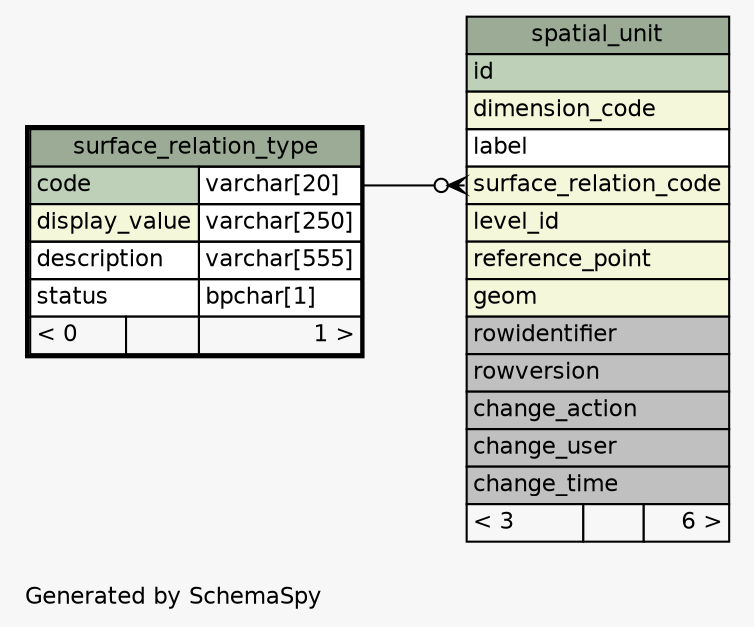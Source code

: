 // dot 2.36.0 on Windows 7 6.1
// SchemaSpy rev 590
digraph "oneDegreeRelationshipsDiagram" {
  graph [
    rankdir="RL"
    bgcolor="#f7f7f7"
    label="\nGenerated by SchemaSpy"
    labeljust="l"
    nodesep="0.18"
    ranksep="0.46"
    fontname="Helvetica"
    fontsize="11"
  ];
  node [
    fontname="Helvetica"
    fontsize="11"
    shape="plaintext"
  ];
  edge [
    arrowsize="0.8"
  ];
  "spatial_unit":"surface_relation_code":w -> "surface_relation_type":"code.type":e [arrowhead=none dir=back arrowtail=crowodot];
  "spatial_unit" [
    label=<
    <TABLE BORDER="0" CELLBORDER="1" CELLSPACING="0" BGCOLOR="#ffffff">
      <TR><TD COLSPAN="3" BGCOLOR="#9bab96" ALIGN="CENTER">spatial_unit</TD></TR>
      <TR><TD PORT="id" COLSPAN="3" BGCOLOR="#bed1b8" ALIGN="LEFT">id</TD></TR>
      <TR><TD PORT="dimension_code" COLSPAN="3" BGCOLOR="#f4f7da" ALIGN="LEFT">dimension_code</TD></TR>
      <TR><TD PORT="label" COLSPAN="3" ALIGN="LEFT">label</TD></TR>
      <TR><TD PORT="surface_relation_code" COLSPAN="3" BGCOLOR="#f4f7da" ALIGN="LEFT">surface_relation_code</TD></TR>
      <TR><TD PORT="level_id" COLSPAN="3" BGCOLOR="#f4f7da" ALIGN="LEFT">level_id</TD></TR>
      <TR><TD PORT="reference_point" COLSPAN="3" BGCOLOR="#f4f7da" ALIGN="LEFT">reference_point</TD></TR>
      <TR><TD PORT="geom" COLSPAN="3" BGCOLOR="#f4f7da" ALIGN="LEFT">geom</TD></TR>
      <TR><TD PORT="rowidentifier" COLSPAN="3" BGCOLOR="#c0c0c0" ALIGN="LEFT">rowidentifier</TD></TR>
      <TR><TD PORT="rowversion" COLSPAN="3" BGCOLOR="#c0c0c0" ALIGN="LEFT">rowversion</TD></TR>
      <TR><TD PORT="change_action" COLSPAN="3" BGCOLOR="#c0c0c0" ALIGN="LEFT">change_action</TD></TR>
      <TR><TD PORT="change_user" COLSPAN="3" BGCOLOR="#c0c0c0" ALIGN="LEFT">change_user</TD></TR>
      <TR><TD PORT="change_time" COLSPAN="3" BGCOLOR="#c0c0c0" ALIGN="LEFT">change_time</TD></TR>
      <TR><TD ALIGN="LEFT" BGCOLOR="#f7f7f7">&lt; 3</TD><TD ALIGN="RIGHT" BGCOLOR="#f7f7f7">  </TD><TD ALIGN="RIGHT" BGCOLOR="#f7f7f7">6 &gt;</TD></TR>
    </TABLE>>
    URL="spatial_unit.html"
    tooltip="spatial_unit"
  ];
  "surface_relation_type" [
    label=<
    <TABLE BORDER="2" CELLBORDER="1" CELLSPACING="0" BGCOLOR="#ffffff">
      <TR><TD COLSPAN="3" BGCOLOR="#9bab96" ALIGN="CENTER">surface_relation_type</TD></TR>
      <TR><TD PORT="code" COLSPAN="2" BGCOLOR="#bed1b8" ALIGN="LEFT">code</TD><TD PORT="code.type" ALIGN="LEFT">varchar[20]</TD></TR>
      <TR><TD PORT="display_value" COLSPAN="2" BGCOLOR="#f4f7da" ALIGN="LEFT">display_value</TD><TD PORT="display_value.type" ALIGN="LEFT">varchar[250]</TD></TR>
      <TR><TD PORT="description" COLSPAN="2" ALIGN="LEFT">description</TD><TD PORT="description.type" ALIGN="LEFT">varchar[555]</TD></TR>
      <TR><TD PORT="status" COLSPAN="2" ALIGN="LEFT">status</TD><TD PORT="status.type" ALIGN="LEFT">bpchar[1]</TD></TR>
      <TR><TD ALIGN="LEFT" BGCOLOR="#f7f7f7">&lt; 0</TD><TD ALIGN="RIGHT" BGCOLOR="#f7f7f7">  </TD><TD ALIGN="RIGHT" BGCOLOR="#f7f7f7">1 &gt;</TD></TR>
    </TABLE>>
    URL="surface_relation_type.html"
    tooltip="surface_relation_type"
  ];
}
